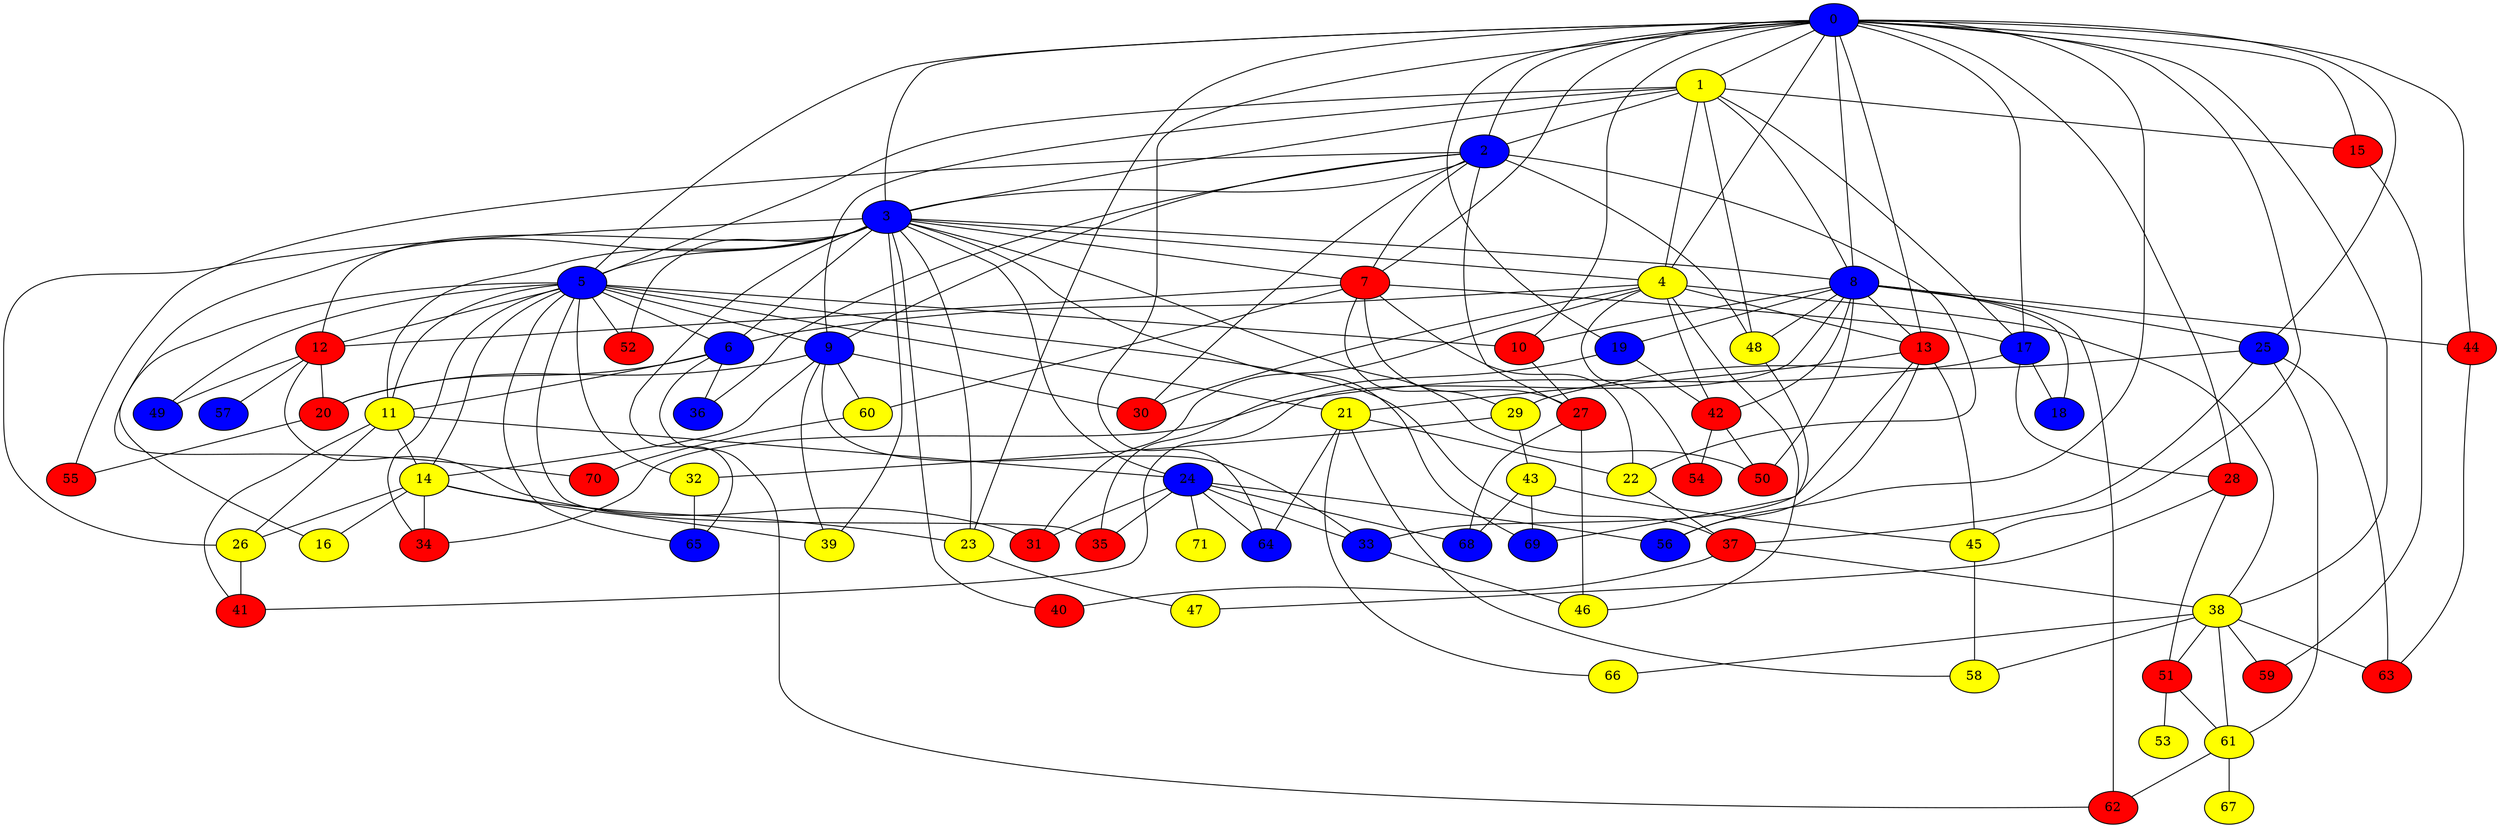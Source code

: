 graph {
0 [style = filled fillcolor = blue];
1 [style = filled fillcolor = yellow];
2 [style = filled fillcolor = blue];
3 [style = filled fillcolor = blue];
4 [style = filled fillcolor = yellow];
5 [style = filled fillcolor = blue];
6 [style = filled fillcolor = blue];
7 [style = filled fillcolor = red];
8 [style = filled fillcolor = blue];
9 [style = filled fillcolor = blue];
10 [style = filled fillcolor = red];
11 [style = filled fillcolor = yellow];
12 [style = filled fillcolor = red];
13 [style = filled fillcolor = red];
14 [style = filled fillcolor = yellow];
15 [style = filled fillcolor = red];
16 [style = filled fillcolor = yellow];
17 [style = filled fillcolor = blue];
18 [style = filled fillcolor = blue];
19 [style = filled fillcolor = blue];
20 [style = filled fillcolor = red];
21 [style = filled fillcolor = yellow];
22 [style = filled fillcolor = yellow];
23 [style = filled fillcolor = yellow];
24 [style = filled fillcolor = blue];
25 [style = filled fillcolor = blue];
26 [style = filled fillcolor = yellow];
27 [style = filled fillcolor = red];
28 [style = filled fillcolor = red];
29 [style = filled fillcolor = yellow];
30 [style = filled fillcolor = red];
31 [style = filled fillcolor = red];
32 [style = filled fillcolor = yellow];
33 [style = filled fillcolor = blue];
34 [style = filled fillcolor = red];
35 [style = filled fillcolor = red];
36 [style = filled fillcolor = blue];
37 [style = filled fillcolor = red];
38 [style = filled fillcolor = yellow];
39 [style = filled fillcolor = yellow];
40 [style = filled fillcolor = red];
41 [style = filled fillcolor = red];
42 [style = filled fillcolor = red];
43 [style = filled fillcolor = yellow];
44 [style = filled fillcolor = red];
45 [style = filled fillcolor = yellow];
46 [style = filled fillcolor = yellow];
47 [style = filled fillcolor = yellow];
48 [style = filled fillcolor = yellow];
49 [style = filled fillcolor = blue];
50 [style = filled fillcolor = red];
51 [style = filled fillcolor = red];
52 [style = filled fillcolor = red];
53 [style = filled fillcolor = yellow];
54 [style = filled fillcolor = red];
55 [style = filled fillcolor = red];
56 [style = filled fillcolor = blue];
57 [style = filled fillcolor = blue];
58 [style = filled fillcolor = yellow];
59 [style = filled fillcolor = red];
60 [style = filled fillcolor = yellow];
61 [style = filled fillcolor = yellow];
62 [style = filled fillcolor = red];
63 [style = filled fillcolor = red];
64 [style = filled fillcolor = blue];
65 [style = filled fillcolor = blue];
66 [style = filled fillcolor = yellow];
67 [style = filled fillcolor = yellow];
68 [style = filled fillcolor = blue];
69 [style = filled fillcolor = blue];
70 [style = filled fillcolor = red];
71 [style = filled fillcolor = yellow];
0 -- 1;
0 -- 4;
0 -- 3;
0 -- 2;
0 -- 5;
0 -- 7;
0 -- 8;
0 -- 10;
0 -- 13;
0 -- 15;
0 -- 17;
0 -- 19;
0 -- 23;
0 -- 25;
0 -- 28;
0 -- 38;
0 -- 44;
0 -- 45;
0 -- 56;
0 -- 64;
1 -- 2;
1 -- 3;
1 -- 4;
1 -- 5;
1 -- 8;
1 -- 9;
1 -- 15;
1 -- 17;
1 -- 48;
2 -- 3;
2 -- 7;
2 -- 9;
2 -- 22;
2 -- 27;
2 -- 30;
2 -- 36;
2 -- 48;
2 -- 55;
3 -- 4;
3 -- 5;
3 -- 6;
3 -- 7;
3 -- 8;
3 -- 11;
3 -- 12;
3 -- 23;
3 -- 24;
3 -- 26;
3 -- 39;
3 -- 40;
3 -- 50;
3 -- 52;
3 -- 65;
3 -- 69;
3 -- 70;
4 -- 6;
4 -- 13;
4 -- 30;
4 -- 31;
4 -- 38;
4 -- 42;
4 -- 46;
4 -- 54;
5 -- 6;
5 -- 9;
5 -- 10;
5 -- 11;
5 -- 12;
5 -- 14;
5 -- 16;
5 -- 21;
5 -- 32;
5 -- 34;
5 -- 35;
5 -- 37;
5 -- 49;
5 -- 52;
5 -- 65;
6 -- 11;
6 -- 20;
6 -- 36;
6 -- 62;
7 -- 12;
7 -- 17;
7 -- 22;
7 -- 27;
7 -- 29;
7 -- 60;
8 -- 10;
8 -- 13;
8 -- 18;
8 -- 19;
8 -- 25;
8 -- 41;
8 -- 42;
8 -- 44;
8 -- 48;
8 -- 50;
8 -- 62;
9 -- 14;
9 -- 20;
9 -- 30;
9 -- 33;
9 -- 39;
9 -- 60;
10 -- 27;
11 -- 14;
11 -- 24;
11 -- 26;
11 -- 41;
12 -- 20;
12 -- 31;
12 -- 49;
12 -- 57;
13 -- 21;
13 -- 33;
13 -- 45;
13 -- 56;
14 -- 16;
14 -- 23;
14 -- 26;
14 -- 34;
14 -- 39;
15 -- 59;
17 -- 18;
17 -- 28;
17 -- 34;
19 -- 35;
19 -- 42;
20 -- 55;
21 -- 22;
21 -- 58;
21 -- 64;
21 -- 66;
22 -- 37;
23 -- 47;
24 -- 31;
24 -- 33;
24 -- 35;
24 -- 56;
24 -- 64;
24 -- 68;
24 -- 71;
25 -- 29;
25 -- 37;
25 -- 61;
25 -- 63;
26 -- 41;
27 -- 46;
27 -- 68;
28 -- 47;
28 -- 51;
29 -- 32;
29 -- 43;
32 -- 65;
33 -- 46;
37 -- 38;
37 -- 40;
38 -- 51;
38 -- 58;
38 -- 59;
38 -- 61;
38 -- 63;
38 -- 66;
42 -- 50;
42 -- 54;
43 -- 45;
43 -- 68;
43 -- 69;
44 -- 63;
45 -- 58;
48 -- 69;
51 -- 53;
51 -- 61;
60 -- 70;
61 -- 62;
61 -- 67;
}

